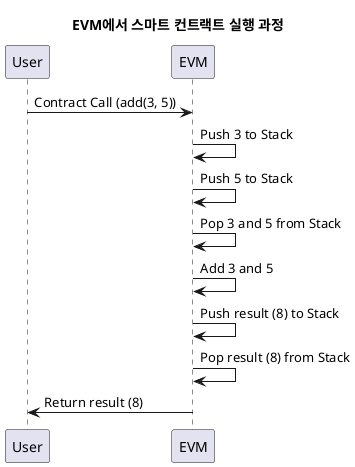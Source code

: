 @startuml
title EVM에서 스마트 컨트랙트 실행 과정

participant "User" as user
participant "EVM" as evm

user -> evm : Contract Call (add(3, 5))
evm -> evm : Push 3 to Stack
evm -> evm : Push 5 to Stack
evm -> evm : Pop 3 and 5 from Stack
evm -> evm : Add 3 and 5
evm -> evm : Push result (8) to Stack
evm -> evm : Pop result (8) from Stack
evm -> user : Return result (8)

@enduml
